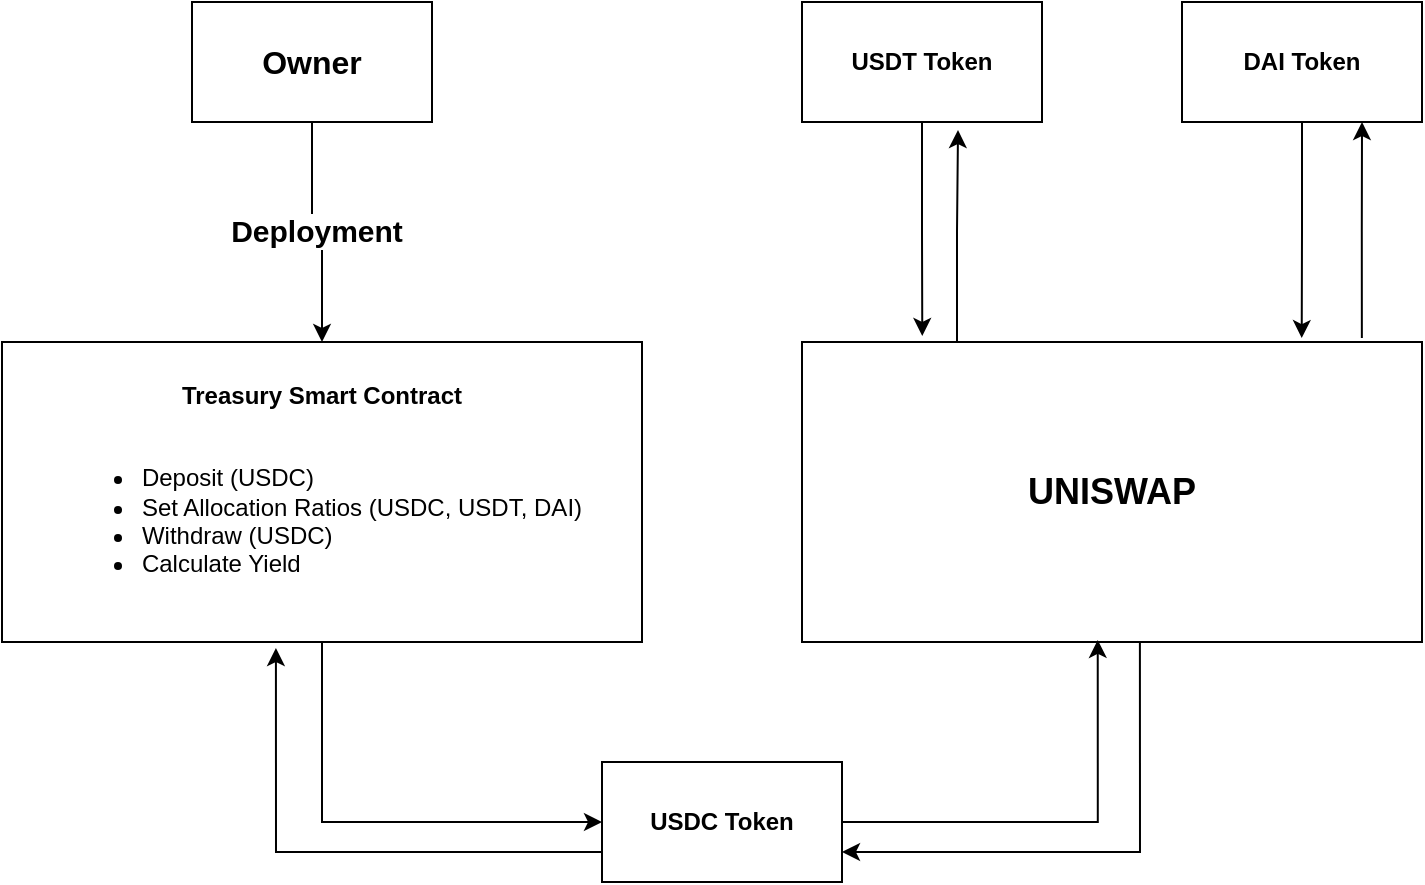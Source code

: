 <mxfile version="22.0.4" type="google">
  <diagram name="Página-1" id="nllKhnbB3Zh1ZEIxHxS_">
    <mxGraphModel grid="1" page="1" gridSize="10" guides="1" tooltips="1" connect="1" arrows="1" fold="1" pageScale="1" pageWidth="827" pageHeight="1169" math="0" shadow="0">
      <root>
        <mxCell id="0" />
        <mxCell id="1" parent="0" />
        <mxCell id="MvmpA1HHAfJtuiYyxKrm-3" style="edgeStyle=orthogonalEdgeStyle;rounded=0;orthogonalLoop=1;jettySize=auto;html=1;exitX=0.5;exitY=1;exitDx=0;exitDy=0;entryX=0.5;entryY=0;entryDx=0;entryDy=0;" edge="1" parent="1" source="MvmpA1HHAfJtuiYyxKrm-1" target="MvmpA1HHAfJtuiYyxKrm-2">
          <mxGeometry relative="1" as="geometry" />
        </mxCell>
        <mxCell id="MvmpA1HHAfJtuiYyxKrm-4" value="&lt;font style=&quot;font-size: 15px;&quot;&gt;&lt;b&gt;Deployment&lt;/b&gt;&lt;/font&gt;" style="edgeLabel;html=1;align=center;verticalAlign=middle;resizable=0;points=[];" connectable="0" vertex="1" parent="MvmpA1HHAfJtuiYyxKrm-3">
          <mxGeometry x="-0.067" y="2" relative="1" as="geometry">
            <mxPoint as="offset" />
          </mxGeometry>
        </mxCell>
        <mxCell id="MvmpA1HHAfJtuiYyxKrm-1" value="&lt;b&gt;&lt;font style=&quot;font-size: 16px;&quot;&gt;Owner&lt;/font&gt;&lt;/b&gt;" style="rounded=0;whiteSpace=wrap;html=1;" vertex="1" parent="1">
          <mxGeometry x="175" y="30" width="120" height="60" as="geometry" />
        </mxCell>
        <mxCell id="MvmpA1HHAfJtuiYyxKrm-16" style="edgeStyle=orthogonalEdgeStyle;rounded=0;orthogonalLoop=1;jettySize=auto;html=1;exitX=0.5;exitY=1;exitDx=0;exitDy=0;entryX=0;entryY=0.5;entryDx=0;entryDy=0;" edge="1" parent="1" source="MvmpA1HHAfJtuiYyxKrm-2" target="MvmpA1HHAfJtuiYyxKrm-15">
          <mxGeometry relative="1" as="geometry" />
        </mxCell>
        <mxCell id="MvmpA1HHAfJtuiYyxKrm-2" value="&lt;div&gt;&lt;b&gt;Treasury Smart Contract&lt;/b&gt;&lt;/div&gt;&lt;div&gt;&lt;br&gt;&lt;/div&gt;&lt;div align=&quot;left&quot;&gt;&lt;ul&gt;&lt;li&gt;Deposit (USDC)&lt;br&gt;&lt;/li&gt;&lt;li&gt;Set Allocation Ratios (USDC, USDT, DAI)&lt;br&gt;&lt;/li&gt;&lt;li&gt;Withdraw (USDC)&lt;br&gt;&lt;/li&gt;&lt;li&gt;Calculate Yield&lt;br&gt;&lt;/li&gt;&lt;/ul&gt;&lt;/div&gt;" style="rounded=0;whiteSpace=wrap;html=1;" vertex="1" parent="1">
          <mxGeometry x="80" y="200" width="320" height="150" as="geometry" />
        </mxCell>
        <mxCell id="MvmpA1HHAfJtuiYyxKrm-13" style="edgeStyle=orthogonalEdgeStyle;rounded=0;orthogonalLoop=1;jettySize=auto;html=1;entryX=0.75;entryY=1;entryDx=0;entryDy=0;exitX=0.903;exitY=-0.013;exitDx=0;exitDy=0;exitPerimeter=0;" edge="1" parent="1" source="MvmpA1HHAfJtuiYyxKrm-6" target="MvmpA1HHAfJtuiYyxKrm-9">
          <mxGeometry relative="1" as="geometry">
            <mxPoint x="710" y="190" as="sourcePoint" />
          </mxGeometry>
        </mxCell>
        <mxCell id="MvmpA1HHAfJtuiYyxKrm-19" style="edgeStyle=orthogonalEdgeStyle;rounded=0;orthogonalLoop=1;jettySize=auto;html=1;entryX=1;entryY=0.75;entryDx=0;entryDy=0;exitX=0.545;exitY=0.993;exitDx=0;exitDy=0;exitPerimeter=0;" edge="1" parent="1" source="MvmpA1HHAfJtuiYyxKrm-6" target="MvmpA1HHAfJtuiYyxKrm-15">
          <mxGeometry relative="1" as="geometry" />
        </mxCell>
        <mxCell id="MvmpA1HHAfJtuiYyxKrm-6" value="&lt;b&gt;&lt;font style=&quot;font-size: 18px;&quot;&gt;UNISWAP&lt;/font&gt;&lt;/b&gt;" style="rounded=0;whiteSpace=wrap;html=1;" vertex="1" parent="1">
          <mxGeometry x="480" y="200" width="310" height="150" as="geometry" />
        </mxCell>
        <mxCell id="MvmpA1HHAfJtuiYyxKrm-8" value="&lt;b&gt;USDT Token&lt;br&gt;&lt;/b&gt;" style="rounded=0;whiteSpace=wrap;html=1;" vertex="1" parent="1">
          <mxGeometry x="480" y="30" width="120" height="60" as="geometry" />
        </mxCell>
        <mxCell id="MvmpA1HHAfJtuiYyxKrm-9" value="&lt;b&gt;DAI Token&lt;br&gt;&lt;/b&gt;" style="rounded=0;whiteSpace=wrap;html=1;" vertex="1" parent="1">
          <mxGeometry x="670" y="30" width="120" height="60" as="geometry" />
        </mxCell>
        <mxCell id="MvmpA1HHAfJtuiYyxKrm-10" style="edgeStyle=orthogonalEdgeStyle;rounded=0;orthogonalLoop=1;jettySize=auto;html=1;exitX=0.5;exitY=1;exitDx=0;exitDy=0;entryX=0.194;entryY=-0.02;entryDx=0;entryDy=0;entryPerimeter=0;" edge="1" parent="1" source="MvmpA1HHAfJtuiYyxKrm-8" target="MvmpA1HHAfJtuiYyxKrm-6">
          <mxGeometry relative="1" as="geometry" />
        </mxCell>
        <mxCell id="MvmpA1HHAfJtuiYyxKrm-11" style="edgeStyle=orthogonalEdgeStyle;rounded=0;orthogonalLoop=1;jettySize=auto;html=1;exitX=0.25;exitY=0;exitDx=0;exitDy=0;entryX=0.65;entryY=1.067;entryDx=0;entryDy=0;entryPerimeter=0;" edge="1" parent="1" source="MvmpA1HHAfJtuiYyxKrm-6" target="MvmpA1HHAfJtuiYyxKrm-8">
          <mxGeometry relative="1" as="geometry" />
        </mxCell>
        <mxCell id="MvmpA1HHAfJtuiYyxKrm-12" style="edgeStyle=orthogonalEdgeStyle;rounded=0;orthogonalLoop=1;jettySize=auto;html=1;entryX=0.806;entryY=-0.013;entryDx=0;entryDy=0;entryPerimeter=0;" edge="1" parent="1" source="MvmpA1HHAfJtuiYyxKrm-9" target="MvmpA1HHAfJtuiYyxKrm-6">
          <mxGeometry relative="1" as="geometry" />
        </mxCell>
        <mxCell id="MvmpA1HHAfJtuiYyxKrm-15" value="&lt;b&gt;USDC Token&lt;br&gt;&lt;/b&gt;" style="rounded=0;whiteSpace=wrap;html=1;" vertex="1" parent="1">
          <mxGeometry x="380" y="410" width="120" height="60" as="geometry" />
        </mxCell>
        <mxCell id="MvmpA1HHAfJtuiYyxKrm-17" style="edgeStyle=orthogonalEdgeStyle;rounded=0;orthogonalLoop=1;jettySize=auto;html=1;exitX=0;exitY=0.75;exitDx=0;exitDy=0;entryX=0.428;entryY=1.02;entryDx=0;entryDy=0;entryPerimeter=0;" edge="1" parent="1" source="MvmpA1HHAfJtuiYyxKrm-15" target="MvmpA1HHAfJtuiYyxKrm-2">
          <mxGeometry relative="1" as="geometry" />
        </mxCell>
        <mxCell id="MvmpA1HHAfJtuiYyxKrm-18" style="edgeStyle=orthogonalEdgeStyle;rounded=0;orthogonalLoop=1;jettySize=auto;html=1;exitX=1;exitY=0.5;exitDx=0;exitDy=0;entryX=0.477;entryY=0.993;entryDx=0;entryDy=0;entryPerimeter=0;" edge="1" parent="1" source="MvmpA1HHAfJtuiYyxKrm-15" target="MvmpA1HHAfJtuiYyxKrm-6">
          <mxGeometry relative="1" as="geometry" />
        </mxCell>
      </root>
    </mxGraphModel>
  </diagram>
</mxfile>
